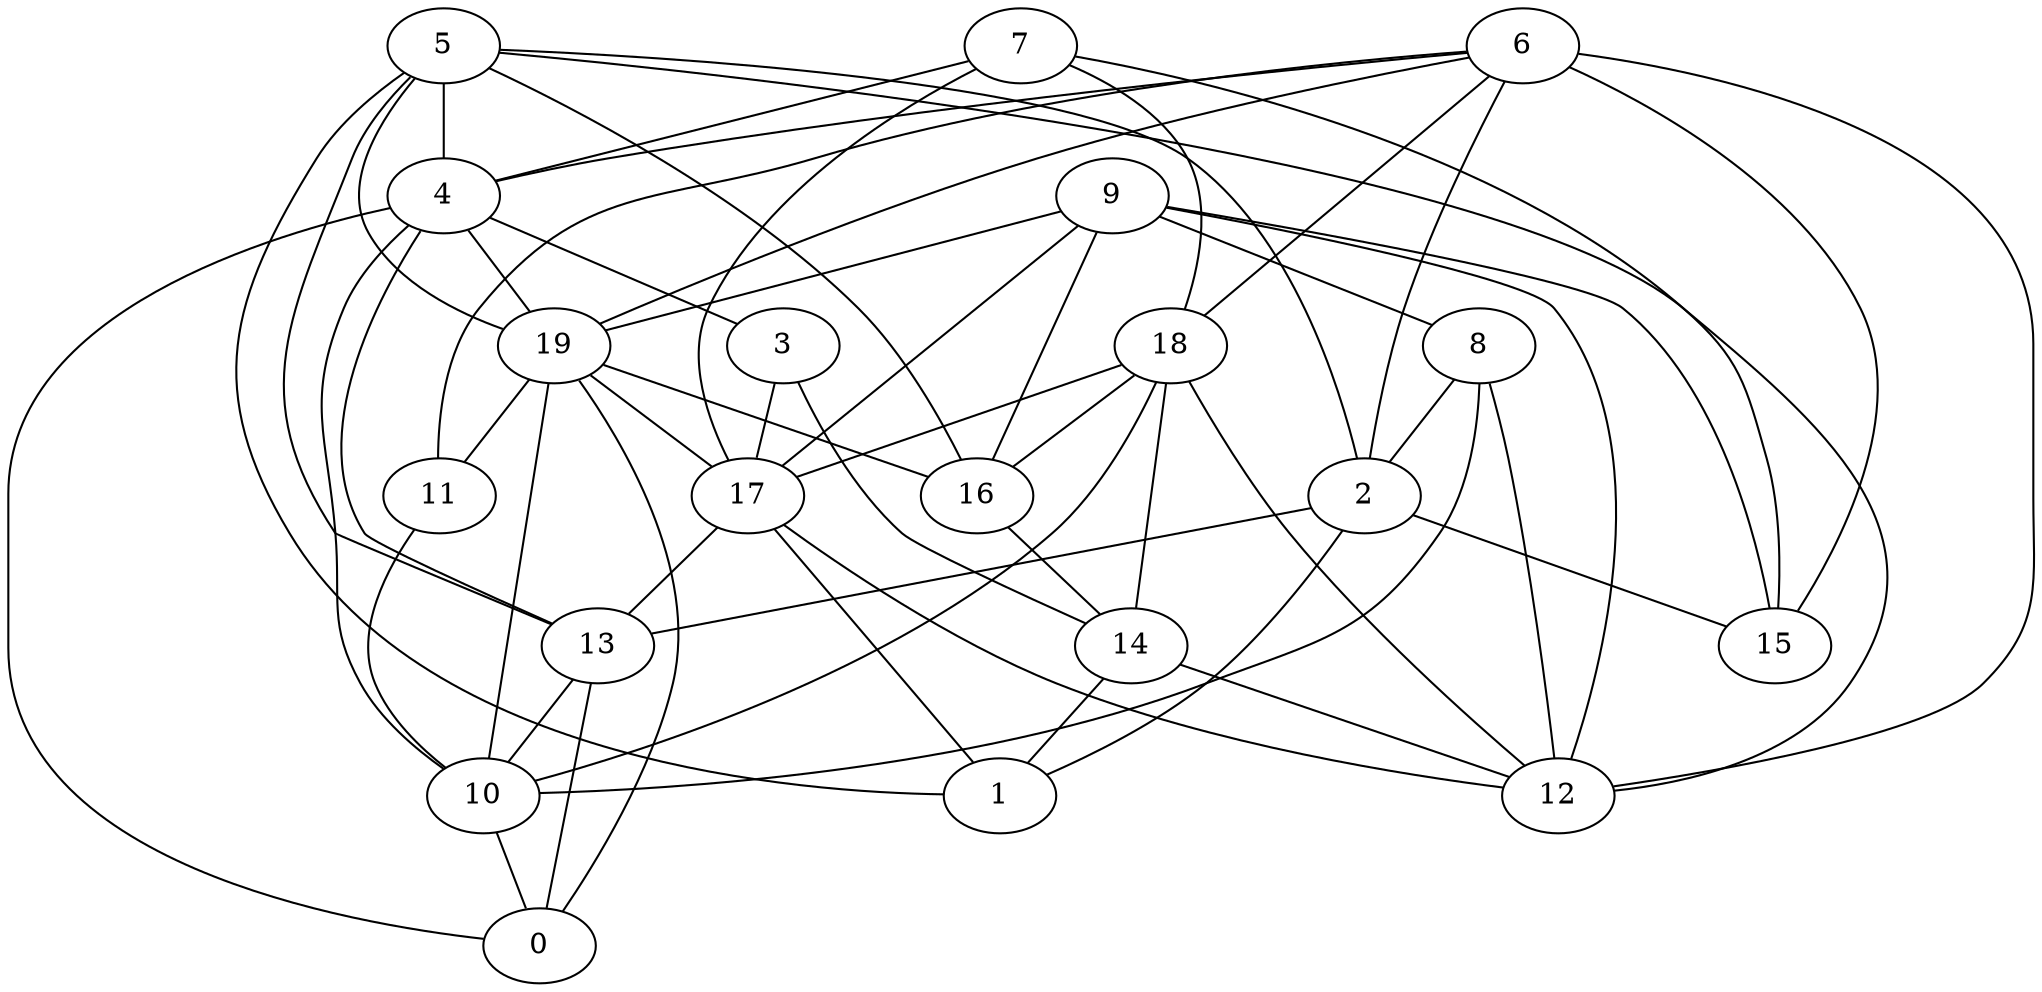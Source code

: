 digraph GG_graph {

subgraph G_graph {
edge [color = black]
"5" -> "12" [dir = none]
"5" -> "13" [dir = none]
"5" -> "4" [dir = none]
"5" -> "1" [dir = none]
"5" -> "2" [dir = none]
"5" -> "19" [dir = none]
"5" -> "16" [dir = none]
"8" -> "2" [dir = none]
"8" -> "10" [dir = none]
"8" -> "12" [dir = none]
"10" -> "0" [dir = none]
"14" -> "12" [dir = none]
"14" -> "1" [dir = none]
"16" -> "14" [dir = none]
"3" -> "17" [dir = none]
"3" -> "14" [dir = none]
"9" -> "17" [dir = none]
"9" -> "12" [dir = none]
"9" -> "19" [dir = none]
"9" -> "15" [dir = none]
"9" -> "16" [dir = none]
"9" -> "8" [dir = none]
"11" -> "10" [dir = none]
"18" -> "14" [dir = none]
"18" -> "10" [dir = none]
"18" -> "17" [dir = none]
"18" -> "16" [dir = none]
"18" -> "12" [dir = none]
"4" -> "3" [dir = none]
"4" -> "13" [dir = none]
"4" -> "19" [dir = none]
"4" -> "0" [dir = none]
"4" -> "10" [dir = none]
"13" -> "10" [dir = none]
"13" -> "0" [dir = none]
"7" -> "17" [dir = none]
"7" -> "15" [dir = none]
"7" -> "4" [dir = none]
"7" -> "18" [dir = none]
"17" -> "13" [dir = none]
"17" -> "1" [dir = none]
"17" -> "12" [dir = none]
"2" -> "15" [dir = none]
"2" -> "1" [dir = none]
"2" -> "13" [dir = none]
"19" -> "11" [dir = none]
"19" -> "0" [dir = none]
"19" -> "10" [dir = none]
"19" -> "16" [dir = none]
"19" -> "17" [dir = none]
"6" -> "11" [dir = none]
"6" -> "18" [dir = none]
"6" -> "15" [dir = none]
"6" -> "12" [dir = none]
"6" -> "19" [dir = none]
"6" -> "2" [dir = none]
"6" -> "4" [dir = none]
}

}
